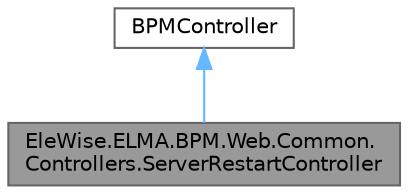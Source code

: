 digraph "EleWise.ELMA.BPM.Web.Common.Controllers.ServerRestartController"
{
 // LATEX_PDF_SIZE
  bgcolor="transparent";
  edge [fontname=Helvetica,fontsize=10,labelfontname=Helvetica,labelfontsize=10];
  node [fontname=Helvetica,fontsize=10,shape=box,height=0.2,width=0.4];
  Node1 [id="Node000001",label="EleWise.ELMA.BPM.Web.Common.\lControllers.ServerRestartController",height=0.2,width=0.4,color="gray40", fillcolor="grey60", style="filled", fontcolor="black",tooltip="Контроллер, представляющий веб-интерфейс к планировщику перезапуска сервера IServerRestartService."];
  Node2 -> Node1 [id="edge1_Node000001_Node000002",dir="back",color="steelblue1",style="solid",tooltip=" "];
  Node2 [id="Node000002",label="BPMController",height=0.2,width=0.4,color="gray40", fillcolor="white", style="filled",tooltip=" "];
}
